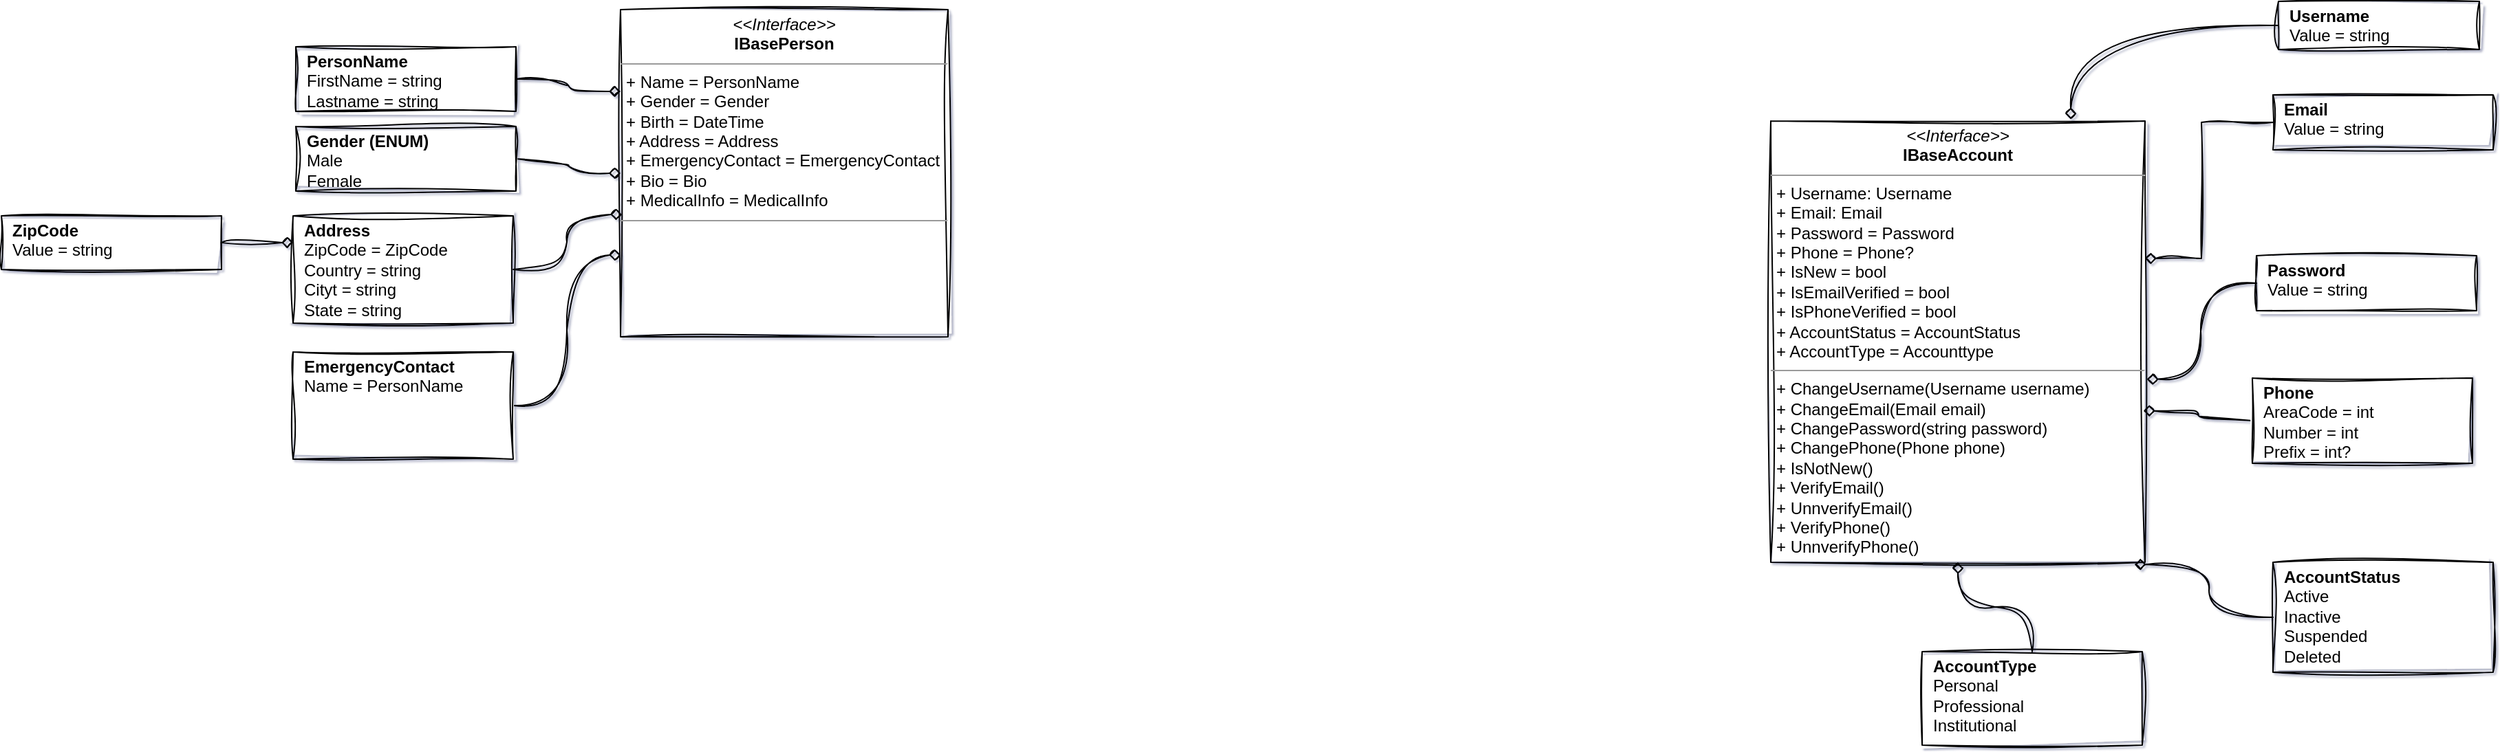 <mxfile version="20.8.11" type="device" pages="2"><diagram name="UserContext" id="QprELBjqBw7s42sGzW9d"><mxGraphModel dx="3739" dy="1317" grid="0" gridSize="10" guides="1" tooltips="1" connect="1" arrows="1" fold="1" page="1" pageScale="1" pageWidth="827" pageHeight="1169" background="none" math="0" shadow="1"><root><mxCell id="0"/><mxCell id="1" parent="0"/><mxCell id="fl-UGTM5rnn-qHOrlOGX-5" style="edgeStyle=orthogonalEdgeStyle;curved=1;rounded=0;orthogonalLoop=1;jettySize=auto;html=1;endArrow=diamond;endFill=0;sketch=1;curveFitting=1;jiggle=2;" edge="1" parent="1" source="4MPgN2TIuSaYu8-bgLoP-44"><mxGeometry relative="1" as="geometry"><mxPoint x="404" y="233.75" as="targetPoint"/></mxGeometry></mxCell><mxCell id="4MPgN2TIuSaYu8-bgLoP-44" value="&lt;p style=&quot;margin:0px;margin-top:4px;text-align:center;text-decoration:underline;&quot;&gt;&lt;/p&gt;&lt;p style=&quot;margin:0px;margin-left:8px;&quot;&gt;&lt;b&gt;Username&lt;/b&gt;&lt;/p&gt;&lt;p style=&quot;margin:0px;margin-left:8px;&quot;&gt;Value = string&lt;/p&gt;" style="verticalAlign=top;align=left;overflow=fill;fontSize=12;fontFamily=Helvetica;html=1;rounded=0;sketch=1;curveFitting=1;jiggle=2;" parent="1" vertex="1"><mxGeometry x="555" y="148" width="146" height="35" as="geometry"/></mxCell><mxCell id="4MPgN2TIuSaYu8-bgLoP-45" value="&lt;p style=&quot;margin:0px;margin-top:4px;text-align:center;text-decoration:underline;&quot;&gt;&lt;/p&gt;&lt;p style=&quot;margin:0px;margin-left:8px;&quot;&gt;&lt;span style=&quot;background-color: initial;&quot;&gt;&lt;b&gt;Email&lt;/b&gt;&lt;/span&gt;&lt;/p&gt;&lt;p style=&quot;margin:0px;margin-left:8px;&quot;&gt;&lt;span style=&quot;background-color: initial;&quot;&gt;Value = string&lt;/span&gt;&lt;br&gt;&lt;/p&gt;" style="verticalAlign=top;align=left;overflow=fill;fontSize=12;fontFamily=Helvetica;html=1;rounded=0;sketch=1;curveFitting=1;jiggle=2;" parent="1" vertex="1"><mxGeometry x="551" y="216" width="160" height="40" as="geometry"/></mxCell><mxCell id="4MPgN2TIuSaYu8-bgLoP-54" style="edgeStyle=orthogonalEdgeStyle;rounded=0;orthogonalLoop=1;jettySize=auto;html=1;entryX=0;entryY=0.5;entryDx=0;entryDy=0;startArrow=diamond;startFill=0;endArrow=none;endFill=0;sketch=1;curveFitting=1;jiggle=2;" parent="1" source="4MPgN2TIuSaYu8-bgLoP-53" target="4MPgN2TIuSaYu8-bgLoP-45" edge="1"><mxGeometry relative="1" as="geometry"><Array as="points"><mxPoint x="499" y="335"/><mxPoint x="499" y="236"/></Array></mxGeometry></mxCell><mxCell id="pLInTgd0I1iOEXWSopir-4" value="" style="edgeStyle=orthogonalEdgeStyle;rounded=0;orthogonalLoop=1;jettySize=auto;html=1;curved=1;endArrow=none;endFill=0;startArrow=diamond;startFill=0;exitX=1.005;exitY=0.585;exitDx=0;exitDy=0;exitPerimeter=0;sketch=1;curveFitting=1;jiggle=2;" parent="1" source="4MPgN2TIuSaYu8-bgLoP-53" target="pLInTgd0I1iOEXWSopir-1" edge="1"><mxGeometry relative="1" as="geometry"/></mxCell><mxCell id="4MPgN2TIuSaYu8-bgLoP-53" value="&lt;p style=&quot;margin:0px;margin-top:4px;text-align:center;&quot;&gt;&lt;i&gt;&amp;lt;&amp;lt;Interface&amp;gt;&amp;gt;&lt;/i&gt;&lt;br&gt;&lt;b&gt;IBaseAccount&lt;/b&gt;&lt;/p&gt;&lt;hr size=&quot;1&quot;&gt;&lt;p style=&quot;margin:0px;margin-left:4px;&quot;&gt;+ Username: Username&lt;br&gt;+ Email: Email&lt;/p&gt;&lt;p style=&quot;margin:0px;margin-left:4px;&quot;&gt;+ Password = Password&lt;/p&gt;&lt;p style=&quot;margin:0px;margin-left:4px;&quot;&gt;+ Phone = Phone?&lt;/p&gt;&lt;p style=&quot;margin:0px;margin-left:4px;&quot;&gt;+ IsNew = bool&lt;/p&gt;&lt;p style=&quot;margin:0px;margin-left:4px;&quot;&gt;+ IsEmailVerified = bool&lt;/p&gt;&lt;p style=&quot;margin:0px;margin-left:4px;&quot;&gt;&lt;span style=&quot;background-color: initial;&quot;&gt;+ IsPhoneVerified = bool&lt;/span&gt;&lt;/p&gt;&lt;p style=&quot;margin:0px;margin-left:4px;&quot;&gt;+ AccountStatus = AccountStatus&lt;/p&gt;&lt;p style=&quot;margin:0px;margin-left:4px;&quot;&gt;+ AccountType = Accounttype&lt;/p&gt;&lt;hr size=&quot;1&quot;&gt;&lt;p style=&quot;margin:0px;margin-left:4px;&quot;&gt;+ ChangeUsername(Username username)&lt;/p&gt;&lt;p style=&quot;margin:0px;margin-left:4px;&quot;&gt;+ ChangeEmail(Email email)&lt;/p&gt;&lt;p style=&quot;margin:0px;margin-left:4px;&quot;&gt;+ ChangePassword(string password)&lt;/p&gt;&lt;p style=&quot;margin:0px;margin-left:4px;&quot;&gt;+ ChangePhone(Phone phone)&lt;/p&gt;&lt;p style=&quot;margin:0px;margin-left:4px;&quot;&gt;+ IsNotNew()&lt;/p&gt;&lt;p style=&quot;margin:0px;margin-left:4px;&quot;&gt;+ VerifyEmail()&lt;/p&gt;&lt;p style=&quot;margin:0px;margin-left:4px;&quot;&gt;+ UnnverifyEmail()&lt;/p&gt;&lt;p style=&quot;margin:0px;margin-left:4px;&quot;&gt;+ VerifyPhone()&lt;/p&gt;&lt;p style=&quot;margin:0px;margin-left:4px;&quot;&gt;+ UnnverifyPhone()&lt;/p&gt;" style="verticalAlign=top;align=left;overflow=fill;fontSize=12;fontFamily=Helvetica;html=1;rounded=0;sketch=1;curveFitting=1;jiggle=2;" parent="1" vertex="1"><mxGeometry x="186" y="235" width="272" height="321" as="geometry"/></mxCell><mxCell id="pLInTgd0I1iOEXWSopir-1" value="&lt;p style=&quot;margin:0px;margin-top:4px;text-align:center;text-decoration:underline;&quot;&gt;&lt;/p&gt;&lt;p style=&quot;margin:0px;margin-left:8px;&quot;&gt;&lt;b&gt;Password&lt;/b&gt;&lt;/p&gt;&lt;p style=&quot;margin:0px;margin-left:8px;&quot;&gt;&lt;span style=&quot;background-color: initial;&quot;&gt;Value = string&lt;/span&gt;&lt;br&gt;&lt;/p&gt;" style="verticalAlign=top;align=left;overflow=fill;fontSize=12;fontFamily=Helvetica;html=1;rounded=0;sketch=1;curveFitting=1;jiggle=2;" parent="1" vertex="1"><mxGeometry x="539" y="333" width="160" height="40" as="geometry"/></mxCell><mxCell id="pLInTgd0I1iOEXWSopir-5" style="edgeStyle=orthogonalEdgeStyle;rounded=0;orthogonalLoop=1;jettySize=auto;html=1;entryX=0.996;entryY=0.657;entryDx=0;entryDy=0;entryPerimeter=0;endArrow=diamond;endFill=0;startArrow=none;startFill=0;curved=1;sketch=1;curveFitting=1;jiggle=2;" parent="1" source="pLInTgd0I1iOEXWSopir-2" target="4MPgN2TIuSaYu8-bgLoP-53" edge="1"><mxGeometry relative="1" as="geometry"/></mxCell><mxCell id="pLInTgd0I1iOEXWSopir-2" value="&lt;p style=&quot;margin:0px;margin-top:4px;text-align:center;text-decoration:underline;&quot;&gt;&lt;/p&gt;&lt;p style=&quot;margin:0px;margin-left:8px;&quot;&gt;&lt;b&gt;Phone&lt;/b&gt;&lt;/p&gt;&lt;p style=&quot;margin:0px;margin-left:8px;&quot;&gt;&lt;span style=&quot;background-color: initial;&quot;&gt;AreaCode = int&lt;/span&gt;&lt;br&gt;&lt;/p&gt;&lt;p style=&quot;margin:0px;margin-left:8px;&quot;&gt;&lt;span style=&quot;background-color: initial;&quot;&gt;Number = int&lt;/span&gt;&lt;/p&gt;&lt;p style=&quot;margin:0px;margin-left:8px;&quot;&gt;&lt;span style=&quot;background-color: initial;&quot;&gt;Prefix = int?&lt;/span&gt;&lt;/p&gt;" style="verticalAlign=top;align=left;overflow=fill;fontSize=12;fontFamily=Helvetica;html=1;rounded=0;sketch=1;curveFitting=1;jiggle=2;" parent="1" vertex="1"><mxGeometry x="536" y="422" width="160" height="62" as="geometry"/></mxCell><mxCell id="pLInTgd0I1iOEXWSopir-8" value="&lt;p style=&quot;margin:0px;margin-top:4px;text-align:center;&quot;&gt;&lt;i&gt;&amp;lt;&amp;lt;Interface&amp;gt;&amp;gt;&lt;/i&gt;&lt;br&gt;&lt;b&gt;IBasePerson&lt;/b&gt;&lt;/p&gt;&lt;hr size=&quot;1&quot;&gt;&lt;p style=&quot;margin:0px;margin-left:4px;&quot;&gt;+ Name = PersonName&lt;/p&gt;&lt;p style=&quot;margin:0px;margin-left:4px;&quot;&gt;+ Gender = Gender&lt;/p&gt;&lt;p style=&quot;margin:0px;margin-left:4px;&quot;&gt;+ Birth = DateTime&lt;/p&gt;&lt;p style=&quot;margin:0px;margin-left:4px;&quot;&gt;+ Address = Address&lt;/p&gt;&lt;p style=&quot;margin:0px;margin-left:4px;&quot;&gt;+ EmergencyContact = EmergencyContact&lt;/p&gt;&lt;p style=&quot;margin:0px;margin-left:4px;&quot;&gt;+ Bio = Bio&lt;/p&gt;&lt;p style=&quot;margin:0px;margin-left:4px;&quot;&gt;+ MedicalInfo = MedicalInfo&lt;/p&gt;&lt;hr size=&quot;1&quot;&gt;&lt;p style=&quot;margin:0px;margin-left:4px;&quot;&gt;&lt;br&gt;&lt;/p&gt;" style="verticalAlign=top;align=left;overflow=fill;fontSize=12;fontFamily=Helvetica;html=1;rounded=0;sketch=1;curveFitting=1;jiggle=2;" parent="1" vertex="1"><mxGeometry x="-650" y="154" width="238" height="238" as="geometry"/></mxCell><mxCell id="OaX_QTP1gUypualkL1PY-1" style="edgeStyle=orthogonalEdgeStyle;rounded=0;orthogonalLoop=1;jettySize=auto;html=1;entryX=0;entryY=0.25;entryDx=0;entryDy=0;endArrow=diamond;endFill=0;curved=1;sketch=1;curveFitting=1;jiggle=2;" parent="1" source="pLInTgd0I1iOEXWSopir-9" target="pLInTgd0I1iOEXWSopir-8" edge="1"><mxGeometry relative="1" as="geometry"/></mxCell><mxCell id="pLInTgd0I1iOEXWSopir-9" value="&lt;p style=&quot;margin:0px;margin-top:4px;text-align:center;text-decoration:underline;&quot;&gt;&lt;/p&gt;&lt;p style=&quot;margin:0px;margin-left:8px;&quot;&gt;&lt;b&gt;PersonName&lt;/b&gt;&lt;/p&gt;&lt;p style=&quot;margin:0px;margin-left:8px;&quot;&gt;FirstName = string&lt;/p&gt;&lt;p style=&quot;margin:0px;margin-left:8px;&quot;&gt;Lastname = string&lt;/p&gt;" style="verticalAlign=top;align=left;overflow=fill;fontSize=12;fontFamily=Helvetica;html=1;rounded=0;sketch=1;curveFitting=1;jiggle=2;" parent="1" vertex="1"><mxGeometry x="-886" y="181" width="160" height="47" as="geometry"/></mxCell><mxCell id="OaX_QTP1gUypualkL1PY-3" style="edgeStyle=orthogonalEdgeStyle;rounded=0;orthogonalLoop=1;jettySize=auto;html=1;endArrow=diamond;endFill=0;curved=1;sketch=1;curveFitting=1;jiggle=2;" parent="1" source="OaX_QTP1gUypualkL1PY-2" target="pLInTgd0I1iOEXWSopir-8" edge="1"><mxGeometry relative="1" as="geometry"/></mxCell><mxCell id="OaX_QTP1gUypualkL1PY-2" value="&lt;p style=&quot;margin:0px;margin-top:4px;text-align:center;text-decoration:underline;&quot;&gt;&lt;/p&gt;&lt;p style=&quot;margin:0px;margin-left:8px;&quot;&gt;&lt;b&gt;Gender (ENUM)&lt;/b&gt;&lt;/p&gt;&lt;p style=&quot;margin:0px;margin-left:8px;&quot;&gt;Male&lt;/p&gt;&lt;p style=&quot;margin:0px;margin-left:8px;&quot;&gt;Female&lt;/p&gt;" style="verticalAlign=top;align=left;overflow=fill;fontSize=12;fontFamily=Helvetica;html=1;rounded=0;sketch=1;curveFitting=1;jiggle=2;" parent="1" vertex="1"><mxGeometry x="-886" y="239" width="160" height="47" as="geometry"/></mxCell><mxCell id="OaX_QTP1gUypualkL1PY-6" style="edgeStyle=orthogonalEdgeStyle;rounded=0;orthogonalLoop=1;jettySize=auto;html=1;entryX=0.004;entryY=0.626;entryDx=0;entryDy=0;entryPerimeter=0;endArrow=diamond;endFill=0;curved=1;sketch=1;curveFitting=1;jiggle=2;" parent="1" source="OaX_QTP1gUypualkL1PY-5" target="pLInTgd0I1iOEXWSopir-8" edge="1"><mxGeometry relative="1" as="geometry"/></mxCell><mxCell id="OaX_QTP1gUypualkL1PY-5" value="&lt;p style=&quot;margin:0px;margin-top:4px;text-align:center;text-decoration:underline;&quot;&gt;&lt;/p&gt;&lt;p style=&quot;margin:0px;margin-left:8px;&quot;&gt;&lt;span style=&quot;background-color: initial;&quot;&gt;&lt;b&gt;Address&lt;/b&gt;&lt;/span&gt;&lt;br&gt;&lt;/p&gt;&lt;p style=&quot;margin:0px;margin-left:8px;&quot;&gt;ZipCode = ZipCode&lt;/p&gt;&lt;p style=&quot;margin:0px;margin-left:8px;&quot;&gt;Country = string&lt;/p&gt;&lt;p style=&quot;margin:0px;margin-left:8px;&quot;&gt;Cityt = string&lt;/p&gt;&lt;p style=&quot;margin:0px;margin-left:8px;&quot;&gt;State = string&lt;/p&gt;&lt;p style=&quot;margin:0px;margin-left:8px;&quot;&gt;&lt;br&gt;&lt;/p&gt;" style="verticalAlign=top;align=left;overflow=fill;fontSize=12;fontFamily=Helvetica;html=1;rounded=0;sketch=1;curveFitting=1;jiggle=2;" parent="1" vertex="1"><mxGeometry x="-888" y="304" width="160" height="78" as="geometry"/></mxCell><mxCell id="OaX_QTP1gUypualkL1PY-9" style="edgeStyle=orthogonalEdgeStyle;rounded=0;orthogonalLoop=1;jettySize=auto;html=1;entryX=0;entryY=0.25;entryDx=0;entryDy=0;endArrow=diamond;endFill=0;curved=1;sketch=1;curveFitting=1;jiggle=2;" parent="1" source="OaX_QTP1gUypualkL1PY-7" target="OaX_QTP1gUypualkL1PY-5" edge="1"><mxGeometry relative="1" as="geometry"/></mxCell><mxCell id="OaX_QTP1gUypualkL1PY-7" value="&lt;p style=&quot;margin:0px;margin-top:4px;text-align:center;text-decoration:underline;&quot;&gt;&lt;/p&gt;&lt;p style=&quot;margin:0px;margin-left:8px;&quot;&gt;&lt;b&gt;ZipCode&lt;/b&gt;&lt;/p&gt;&lt;p style=&quot;margin:0px;margin-left:8px;&quot;&gt;Value = string&lt;/p&gt;" style="verticalAlign=top;align=left;overflow=fill;fontSize=12;fontFamily=Helvetica;html=1;rounded=0;sketch=1;curveFitting=1;jiggle=2;" parent="1" vertex="1"><mxGeometry x="-1100" y="304" width="160" height="39" as="geometry"/></mxCell><mxCell id="fl-UGTM5rnn-qHOrlOGX-1" style="edgeStyle=orthogonalEdgeStyle;rounded=0;orthogonalLoop=1;jettySize=auto;html=1;entryX=0;entryY=0.75;entryDx=0;entryDy=0;curved=1;endArrow=diamond;endFill=0;sketch=1;curveFitting=1;jiggle=2;" edge="1" parent="1" source="OaX_QTP1gUypualkL1PY-11" target="pLInTgd0I1iOEXWSopir-8"><mxGeometry relative="1" as="geometry"/></mxCell><mxCell id="OaX_QTP1gUypualkL1PY-11" value="&lt;p style=&quot;margin:0px;margin-top:4px;text-align:center;text-decoration:underline;&quot;&gt;&lt;/p&gt;&lt;p style=&quot;margin:0px;margin-left:8px;&quot;&gt;&lt;b&gt;EmergencyContact&lt;/b&gt;&lt;/p&gt;&lt;p style=&quot;margin:0px;margin-left:8px;&quot;&gt;Name = PersonName&lt;/p&gt;&lt;p style=&quot;margin:0px;margin-left:8px;&quot;&gt;&lt;br&gt;&lt;/p&gt;&lt;p style=&quot;margin:0px;margin-left:8px;&quot;&gt;&lt;br&gt;&lt;/p&gt;" style="verticalAlign=top;align=left;overflow=fill;fontSize=12;fontFamily=Helvetica;html=1;rounded=0;sketch=1;curveFitting=1;jiggle=2;" parent="1" vertex="1"><mxGeometry x="-888" y="403" width="160" height="78" as="geometry"/></mxCell><mxCell id="fl-UGTM5rnn-qHOrlOGX-8" style="edgeStyle=orthogonalEdgeStyle;curved=1;rounded=0;orthogonalLoop=1;jettySize=auto;html=1;entryX=0.972;entryY=1.005;entryDx=0;entryDy=0;entryPerimeter=0;endArrow=diamond;endFill=0;sketch=1;curveFitting=1;jiggle=2;" edge="1" parent="1" source="fl-UGTM5rnn-qHOrlOGX-3" target="4MPgN2TIuSaYu8-bgLoP-53"><mxGeometry relative="1" as="geometry"/></mxCell><mxCell id="fl-UGTM5rnn-qHOrlOGX-3" value="&lt;p style=&quot;margin:0px;margin-top:4px;text-align:center;text-decoration:underline;&quot;&gt;&lt;/p&gt;&lt;p style=&quot;margin:0px;margin-left:8px;&quot;&gt;&lt;b&gt;AccountStatus&lt;/b&gt;&lt;/p&gt;&lt;p style=&quot;margin:0px;margin-left:8px;&quot;&gt;Active&lt;/p&gt;&lt;p style=&quot;margin:0px;margin-left:8px;&quot;&gt;Inactive&lt;/p&gt;&lt;p style=&quot;margin:0px;margin-left:8px;&quot;&gt;Suspended&lt;/p&gt;&lt;p style=&quot;margin:0px;margin-left:8px;&quot;&gt;Deleted&lt;/p&gt;" style="verticalAlign=top;align=left;overflow=fill;fontSize=12;fontFamily=Helvetica;html=1;rounded=0;sketch=1;curveFitting=1;jiggle=2;" vertex="1" parent="1"><mxGeometry x="551" y="556" width="160" height="80" as="geometry"/></mxCell><mxCell id="fl-UGTM5rnn-qHOrlOGX-7" style="edgeStyle=orthogonalEdgeStyle;curved=1;rounded=0;orthogonalLoop=1;jettySize=auto;html=1;endArrow=diamond;endFill=0;sketch=1;curveFitting=1;jiggle=2;" edge="1" parent="1" source="fl-UGTM5rnn-qHOrlOGX-6" target="4MPgN2TIuSaYu8-bgLoP-53"><mxGeometry relative="1" as="geometry"/></mxCell><mxCell id="fl-UGTM5rnn-qHOrlOGX-6" value="&lt;p style=&quot;margin:0px;margin-top:4px;text-align:center;text-decoration:underline;&quot;&gt;&lt;/p&gt;&lt;p style=&quot;margin:0px;margin-left:8px;&quot;&gt;&lt;b&gt;AccountType&lt;/b&gt;&lt;/p&gt;&lt;p style=&quot;margin:0px;margin-left:8px;&quot;&gt;Personal&lt;/p&gt;&lt;p style=&quot;margin:0px;margin-left:8px;&quot;&gt;Professional&lt;/p&gt;&lt;p style=&quot;margin:0px;margin-left:8px;&quot;&gt;Institutional&lt;/p&gt;&lt;p style=&quot;margin:0px;margin-left:8px;&quot;&gt;&lt;br&gt;&lt;/p&gt;" style="verticalAlign=top;align=left;overflow=fill;fontSize=12;fontFamily=Helvetica;html=1;rounded=0;sketch=1;curveFitting=1;jiggle=2;" vertex="1" parent="1"><mxGeometry x="296" y="621" width="160" height="68" as="geometry"/></mxCell></root></mxGraphModel></diagram><diagram id="_loWe0UWnuAOty0p-n_-" name="SharedKernell"><mxGraphModel dx="1711" dy="1045" grid="0" gridSize="10" guides="1" tooltips="1" connect="1" arrows="1" fold="1" page="0" pageScale="1" pageWidth="827" pageHeight="1169" math="0" shadow="0"><root><mxCell id="0"/><mxCell id="1" parent="0"/></root></mxGraphModel></diagram></mxfile>